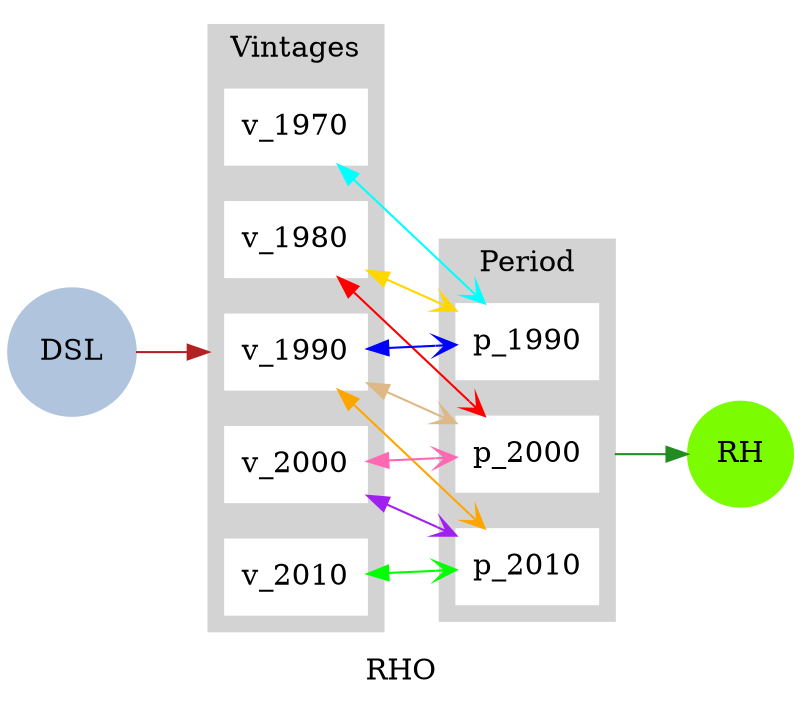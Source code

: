 strict digraph model {
	label = "RHO" ;

	bgcolor     = "transparent" ;
	color       = "black" ;
	compound    = "True" ;
	concentrate = "True" ;
	rankdir     = "LR" ;
	splines     = "False" ;

	node [ shape="box", style="filled" ];

	edge [
	  arrowhead  = "vee",
	  decorate   = "True",
	  dir        = "both",
	  fontsize   = "8",
	  label      = "   ",
	  labelfloat = "false",
	  labelfontcolor = "lightgreen",
	  len        = "2",
	  weight     = "0.5"
	];

	subgraph cluster_vintage {
		label = "Vintages" ;

		color = "lightgrey" ;
		style = "filled";
		href  = "../simple_model.svg" ;

		node [ color="white" ]

		"v_1970" ;
		"v_1980" ;
		"v_1990" ;
		"v_2000" ;
		"v_2010" ;
	}

	subgraph cluster_period {
		label = "Period" ;
		color = "lightgrey" ;
		style = "filled" ;
		href  = "../simple_model.svg" ;

		node [ color="white" ]

		"p_1990" ;
		"p_2000" ;
		"p_2010" ;
	}

	subgraph energy_carriers {
		node [ shape="circle" ] ;

	  // Beginning nodes
		"RH" [ color="lawngreen", href="../commodities/commodity_RH.svg" ] ;

	  // Ending nodes
		"DSL" [ color="lightsteelblue", href="../commodities/commodity_DSL.svg" ] ;
	}

	subgraph external_edges {
		edge [ arrowhead="normal", dir="forward" ] ;

		"DSL"    -> "v_1990" [ color="firebrick", lhead="cluster_vintage" ] ;
		"p_2000" -> "RH"     [ color="forestgreen", ltail="cluster_period" ] ;
	}

	subgraph internal_edges {
		// edges between vintages and periods
		"v_1970" -> "p_1990" [ color="cyan" ] ;
		"v_1980" -> "p_1990" [ color="gold" ] ;
		"v_1980" -> "p_2000" [ color="red" ] ;
		"v_1990" -> "p_1990" [ color="blue" ] ;
		"v_1990" -> "p_2000" [ color="burlywood" ] ;
		"v_1990" -> "p_2010" [ color="orange" ] ;
		"v_2000" -> "p_2000" [ color="hotpink" ] ;
		"v_2000" -> "p_2010" [ color="purple" ] ;
		"v_2010" -> "p_2010" [ color="green" ] ;
	}
}
